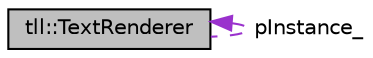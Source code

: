 digraph "tll::TextRenderer"
{
 // LATEX_PDF_SIZE
  edge [fontname="Helvetica",fontsize="10",labelfontname="Helvetica",labelfontsize="10"];
  node [fontname="Helvetica",fontsize="10",shape=record];
  Node1 [label="tll::TextRenderer",height=0.2,width=0.4,color="black", fillcolor="grey75", style="filled", fontcolor="black",tooltip="TextRenderer class."];
  Node1 -> Node1 [dir="back",color="darkorchid3",fontsize="10",style="dashed",label=" pInstance_" ,fontname="Helvetica"];
}
